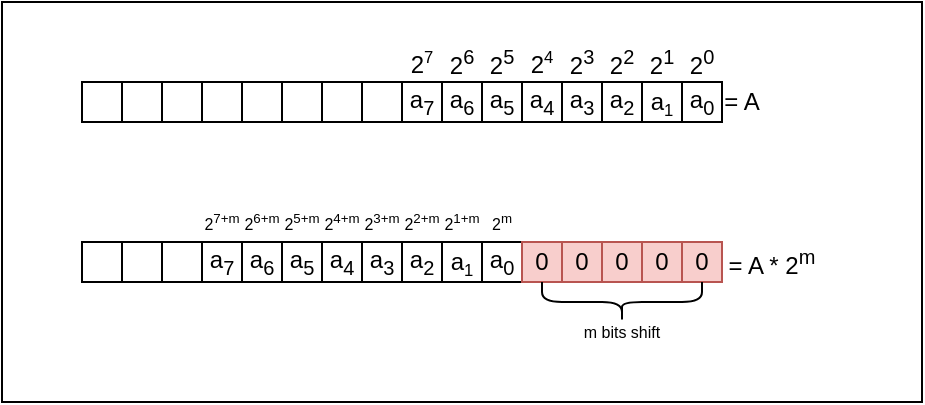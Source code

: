 <mxfile version="20.8.16" type="device"><diagram name="Page-1" id="A1mfv8qRTFaEPaLLO_ma"><mxGraphModel dx="683" dy="407" grid="1" gridSize="10" guides="1" tooltips="1" connect="1" arrows="1" fold="1" page="1" pageScale="1" pageWidth="827" pageHeight="1169" math="0" shadow="0"><root><mxCell id="0"/><mxCell id="1" parent="0"/><mxCell id="aoh1v8ySShC6RSkiDCJv-136" value="" style="rounded=0;whiteSpace=wrap;html=1;fontSize=8;" vertex="1" parent="1"><mxGeometry x="120" y="40" width="460" height="200" as="geometry"/></mxCell><mxCell id="aoh1v8ySShC6RSkiDCJv-72" value="" style="rounded=0;whiteSpace=wrap;html=1;" vertex="1" parent="1"><mxGeometry x="180" y="80" width="20" height="20" as="geometry"/></mxCell><mxCell id="aoh1v8ySShC6RSkiDCJv-73" value="" style="rounded=0;whiteSpace=wrap;html=1;" vertex="1" parent="1"><mxGeometry x="200" y="80" width="20" height="20" as="geometry"/></mxCell><mxCell id="aoh1v8ySShC6RSkiDCJv-74" value="" style="rounded=0;whiteSpace=wrap;html=1;" vertex="1" parent="1"><mxGeometry x="220" y="80" width="20" height="20" as="geometry"/></mxCell><mxCell id="aoh1v8ySShC6RSkiDCJv-75" value="" style="rounded=0;whiteSpace=wrap;html=1;" vertex="1" parent="1"><mxGeometry x="240" y="80" width="20" height="20" as="geometry"/></mxCell><mxCell id="aoh1v8ySShC6RSkiDCJv-76" value="" style="rounded=0;whiteSpace=wrap;html=1;" vertex="1" parent="1"><mxGeometry x="260" y="80" width="20" height="20" as="geometry"/></mxCell><mxCell id="aoh1v8ySShC6RSkiDCJv-77" value="" style="rounded=0;whiteSpace=wrap;html=1;" vertex="1" parent="1"><mxGeometry x="280" y="80" width="20" height="20" as="geometry"/></mxCell><mxCell id="aoh1v8ySShC6RSkiDCJv-78" value="" style="rounded=0;whiteSpace=wrap;html=1;" vertex="1" parent="1"><mxGeometry x="300" y="80" width="20" height="20" as="geometry"/></mxCell><mxCell id="aoh1v8ySShC6RSkiDCJv-79" value="a&lt;sub&gt;7&lt;/sub&gt;" style="rounded=0;whiteSpace=wrap;html=1;" vertex="1" parent="1"><mxGeometry x="320" y="80" width="20" height="20" as="geometry"/></mxCell><mxCell id="aoh1v8ySShC6RSkiDCJv-80" value="a&lt;sub&gt;6&lt;/sub&gt;" style="rounded=0;whiteSpace=wrap;html=1;" vertex="1" parent="1"><mxGeometry x="340" y="80" width="20" height="20" as="geometry"/></mxCell><mxCell id="aoh1v8ySShC6RSkiDCJv-81" value="a&lt;sub&gt;5&lt;/sub&gt;" style="rounded=0;whiteSpace=wrap;html=1;" vertex="1" parent="1"><mxGeometry x="360" y="80" width="20" height="20" as="geometry"/></mxCell><mxCell id="aoh1v8ySShC6RSkiDCJv-82" value="a&lt;sub&gt;4&lt;/sub&gt;" style="rounded=0;whiteSpace=wrap;html=1;" vertex="1" parent="1"><mxGeometry x="380" y="80" width="20" height="20" as="geometry"/></mxCell><mxCell id="aoh1v8ySShC6RSkiDCJv-83" value="a&lt;sub&gt;3&lt;/sub&gt;" style="rounded=0;whiteSpace=wrap;html=1;" vertex="1" parent="1"><mxGeometry x="400" y="80" width="20" height="20" as="geometry"/></mxCell><mxCell id="aoh1v8ySShC6RSkiDCJv-85" value="a&lt;span style=&quot;font-size: 10px;&quot;&gt;&lt;sub&gt;1&lt;/sub&gt;&lt;/span&gt;" style="rounded=0;whiteSpace=wrap;html=1;" vertex="1" parent="1"><mxGeometry x="440" y="80" width="20" height="20" as="geometry"/></mxCell><mxCell id="aoh1v8ySShC6RSkiDCJv-86" value="a&lt;sub&gt;0&lt;/sub&gt;" style="rounded=0;whiteSpace=wrap;html=1;" vertex="1" parent="1"><mxGeometry x="460" y="80" width="20" height="20" as="geometry"/></mxCell><mxCell id="aoh1v8ySShC6RSkiDCJv-88" value="= A" style="text;html=1;strokeColor=none;fillColor=none;align=center;verticalAlign=middle;whiteSpace=wrap;rounded=0;" vertex="1" parent="1"><mxGeometry x="480" y="75" width="20" height="30" as="geometry"/></mxCell><mxCell id="aoh1v8ySShC6RSkiDCJv-90" value="a&lt;sub&gt;2&lt;/sub&gt;" style="rounded=0;whiteSpace=wrap;html=1;" vertex="1" parent="1"><mxGeometry x="420" y="80" width="20" height="20" as="geometry"/></mxCell><mxCell id="aoh1v8ySShC6RSkiDCJv-91" value="2&lt;sup&gt;0&lt;/sup&gt;" style="text;html=1;strokeColor=none;fillColor=none;align=center;verticalAlign=middle;whiteSpace=wrap;rounded=0;" vertex="1" parent="1"><mxGeometry x="460" y="60" width="20" height="20" as="geometry"/></mxCell><mxCell id="aoh1v8ySShC6RSkiDCJv-92" value="2&lt;sup&gt;1&lt;/sup&gt;" style="text;html=1;strokeColor=none;fillColor=none;align=center;verticalAlign=middle;whiteSpace=wrap;rounded=0;" vertex="1" parent="1"><mxGeometry x="440" y="60" width="20" height="20" as="geometry"/></mxCell><mxCell id="aoh1v8ySShC6RSkiDCJv-94" value="2&lt;sup&gt;2&lt;/sup&gt;" style="text;html=1;strokeColor=none;fillColor=none;align=center;verticalAlign=middle;whiteSpace=wrap;rounded=0;" vertex="1" parent="1"><mxGeometry x="420" y="60" width="20" height="20" as="geometry"/></mxCell><mxCell id="aoh1v8ySShC6RSkiDCJv-95" value="2&lt;sup&gt;3&lt;/sup&gt;" style="text;html=1;strokeColor=none;fillColor=none;align=center;verticalAlign=middle;whiteSpace=wrap;rounded=0;" vertex="1" parent="1"><mxGeometry x="400" y="60" width="20" height="20" as="geometry"/></mxCell><mxCell id="aoh1v8ySShC6RSkiDCJv-96" value="2&lt;span style=&quot;font-size: 10px;&quot;&gt;&lt;sup&gt;4&lt;/sup&gt;&lt;/span&gt;" style="text;html=1;strokeColor=none;fillColor=none;align=center;verticalAlign=middle;whiteSpace=wrap;rounded=0;" vertex="1" parent="1"><mxGeometry x="380" y="60" width="20" height="20" as="geometry"/></mxCell><mxCell id="aoh1v8ySShC6RSkiDCJv-98" value="2&lt;sup&gt;5&lt;/sup&gt;" style="text;html=1;strokeColor=none;fillColor=none;align=center;verticalAlign=middle;whiteSpace=wrap;rounded=0;" vertex="1" parent="1"><mxGeometry x="360" y="60" width="20" height="20" as="geometry"/></mxCell><mxCell id="aoh1v8ySShC6RSkiDCJv-99" value="2&lt;sup&gt;6&lt;/sup&gt;" style="text;html=1;strokeColor=none;fillColor=none;align=center;verticalAlign=middle;whiteSpace=wrap;rounded=0;" vertex="1" parent="1"><mxGeometry x="340" y="60" width="20" height="20" as="geometry"/></mxCell><mxCell id="aoh1v8ySShC6RSkiDCJv-100" value="2&lt;span style=&quot;font-size: 10px;&quot;&gt;&lt;sup&gt;7&lt;/sup&gt;&lt;/span&gt;" style="text;html=1;strokeColor=none;fillColor=none;align=center;verticalAlign=middle;whiteSpace=wrap;rounded=0;" vertex="1" parent="1"><mxGeometry x="320" y="60" width="20" height="20" as="geometry"/></mxCell><mxCell id="aoh1v8ySShC6RSkiDCJv-108" value="" style="rounded=0;whiteSpace=wrap;html=1;" vertex="1" parent="1"><mxGeometry x="200" y="160" width="20" height="20" as="geometry"/></mxCell><mxCell id="aoh1v8ySShC6RSkiDCJv-109" value="a&lt;sub&gt;7&lt;/sub&gt;" style="rounded=0;whiteSpace=wrap;html=1;" vertex="1" parent="1"><mxGeometry x="220" y="160" width="20" height="20" as="geometry"/></mxCell><mxCell id="aoh1v8ySShC6RSkiDCJv-110" value="a&lt;sub&gt;6&lt;/sub&gt;" style="rounded=0;whiteSpace=wrap;html=1;" vertex="1" parent="1"><mxGeometry x="240" y="160" width="20" height="20" as="geometry"/></mxCell><mxCell id="aoh1v8ySShC6RSkiDCJv-111" value="a&lt;sub&gt;5&lt;/sub&gt;" style="rounded=0;whiteSpace=wrap;html=1;" vertex="1" parent="1"><mxGeometry x="260" y="160" width="20" height="20" as="geometry"/></mxCell><mxCell id="aoh1v8ySShC6RSkiDCJv-112" value="a&lt;sub&gt;4&lt;/sub&gt;" style="rounded=0;whiteSpace=wrap;html=1;" vertex="1" parent="1"><mxGeometry x="280" y="160" width="20" height="20" as="geometry"/></mxCell><mxCell id="aoh1v8ySShC6RSkiDCJv-113" value="a&lt;sub&gt;3&lt;/sub&gt;" style="rounded=0;whiteSpace=wrap;html=1;" vertex="1" parent="1"><mxGeometry x="300" y="160" width="20" height="20" as="geometry"/></mxCell><mxCell id="aoh1v8ySShC6RSkiDCJv-114" value="a&lt;span style=&quot;font-size: 10px;&quot;&gt;&lt;sub&gt;1&lt;/sub&gt;&lt;/span&gt;" style="rounded=0;whiteSpace=wrap;html=1;" vertex="1" parent="1"><mxGeometry x="340" y="160" width="20" height="20" as="geometry"/></mxCell><mxCell id="aoh1v8ySShC6RSkiDCJv-115" value="a&lt;sub&gt;0&lt;/sub&gt;" style="rounded=0;whiteSpace=wrap;html=1;" vertex="1" parent="1"><mxGeometry x="360" y="160" width="20" height="20" as="geometry"/></mxCell><mxCell id="aoh1v8ySShC6RSkiDCJv-116" value="= A * 2&lt;sup&gt;m&lt;/sup&gt;" style="text;html=1;strokeColor=none;fillColor=none;align=center;verticalAlign=middle;whiteSpace=wrap;rounded=0;" vertex="1" parent="1"><mxGeometry x="480" y="155" width="50" height="30" as="geometry"/></mxCell><mxCell id="aoh1v8ySShC6RSkiDCJv-117" value="a&lt;sub&gt;2&lt;/sub&gt;" style="rounded=0;whiteSpace=wrap;html=1;" vertex="1" parent="1"><mxGeometry x="320" y="160" width="20" height="20" as="geometry"/></mxCell><mxCell id="aoh1v8ySShC6RSkiDCJv-118" value="&lt;font style=&quot;font-size: 8px;&quot;&gt;2&lt;sup&gt;m&lt;/sup&gt;&lt;/font&gt;" style="text;html=1;strokeColor=none;fillColor=none;align=center;verticalAlign=middle;whiteSpace=wrap;rounded=0;" vertex="1" parent="1"><mxGeometry x="360" y="140" width="20" height="20" as="geometry"/></mxCell><mxCell id="aoh1v8ySShC6RSkiDCJv-119" value="&lt;font style=&quot;font-size: 8px;&quot;&gt;2&lt;sup&gt;1+m&lt;/sup&gt;&lt;/font&gt;" style="text;html=1;strokeColor=none;fillColor=none;align=center;verticalAlign=middle;whiteSpace=wrap;rounded=0;" vertex="1" parent="1"><mxGeometry x="340" y="140" width="20" height="20" as="geometry"/></mxCell><mxCell id="aoh1v8ySShC6RSkiDCJv-120" value="&lt;font style=&quot;font-size: 8px;&quot;&gt;2&lt;sup&gt;2+m&lt;/sup&gt;&lt;/font&gt;" style="text;html=1;strokeColor=none;fillColor=none;align=center;verticalAlign=middle;whiteSpace=wrap;rounded=0;" vertex="1" parent="1"><mxGeometry x="320" y="140" width="20" height="20" as="geometry"/></mxCell><mxCell id="aoh1v8ySShC6RSkiDCJv-121" value="&lt;font style=&quot;font-size: 8px;&quot;&gt;2&lt;sup&gt;3+m&lt;/sup&gt;&lt;/font&gt;" style="text;html=1;strokeColor=none;fillColor=none;align=center;verticalAlign=middle;whiteSpace=wrap;rounded=0;" vertex="1" parent="1"><mxGeometry x="300" y="140" width="20" height="20" as="geometry"/></mxCell><mxCell id="aoh1v8ySShC6RSkiDCJv-122" value="&lt;font style=&quot;font-size: 8px;&quot;&gt;2&lt;sup style=&quot;&quot;&gt;4+m&lt;/sup&gt;&lt;/font&gt;" style="text;html=1;strokeColor=none;fillColor=none;align=center;verticalAlign=middle;whiteSpace=wrap;rounded=0;" vertex="1" parent="1"><mxGeometry x="280" y="140" width="20" height="20" as="geometry"/></mxCell><mxCell id="aoh1v8ySShC6RSkiDCJv-123" value="&lt;font style=&quot;font-size: 8px;&quot;&gt;2&lt;sup&gt;5+m&lt;/sup&gt;&lt;/font&gt;" style="text;html=1;strokeColor=none;fillColor=none;align=center;verticalAlign=middle;whiteSpace=wrap;rounded=0;" vertex="1" parent="1"><mxGeometry x="260" y="140" width="20" height="20" as="geometry"/></mxCell><mxCell id="aoh1v8ySShC6RSkiDCJv-124" value="&lt;font style=&quot;font-size: 8px;&quot;&gt;2&lt;sup&gt;6+m&lt;/sup&gt;&lt;/font&gt;" style="text;html=1;strokeColor=none;fillColor=none;align=center;verticalAlign=middle;whiteSpace=wrap;rounded=0;" vertex="1" parent="1"><mxGeometry x="240" y="140" width="20" height="20" as="geometry"/></mxCell><mxCell id="aoh1v8ySShC6RSkiDCJv-125" value="&lt;font style=&quot;font-size: 8px;&quot;&gt;2&lt;sup style=&quot;&quot;&gt;7+m&lt;/sup&gt;&lt;/font&gt;" style="text;html=1;strokeColor=none;fillColor=none;align=center;verticalAlign=middle;whiteSpace=wrap;rounded=0;" vertex="1" parent="1"><mxGeometry x="220" y="140" width="20" height="20" as="geometry"/></mxCell><mxCell id="aoh1v8ySShC6RSkiDCJv-126" value="" style="rounded=0;whiteSpace=wrap;html=1;" vertex="1" parent="1"><mxGeometry x="180" y="160" width="20" height="20" as="geometry"/></mxCell><mxCell id="aoh1v8ySShC6RSkiDCJv-127" value="" style="rounded=0;whiteSpace=wrap;html=1;" vertex="1" parent="1"><mxGeometry x="160" y="160" width="20" height="20" as="geometry"/></mxCell><mxCell id="aoh1v8ySShC6RSkiDCJv-128" value="0" style="rounded=0;whiteSpace=wrap;html=1;fillColor=#f8cecc;strokeColor=#b85450;" vertex="1" parent="1"><mxGeometry x="380" y="160" width="20" height="20" as="geometry"/></mxCell><mxCell id="aoh1v8ySShC6RSkiDCJv-129" value="0" style="rounded=0;whiteSpace=wrap;html=1;fillColor=#f8cecc;strokeColor=#b85450;" vertex="1" parent="1"><mxGeometry x="400" y="160" width="20" height="20" as="geometry"/></mxCell><mxCell id="aoh1v8ySShC6RSkiDCJv-130" value="0" style="rounded=0;whiteSpace=wrap;html=1;fillColor=#f8cecc;strokeColor=#b85450;" vertex="1" parent="1"><mxGeometry x="420" y="160" width="20" height="20" as="geometry"/></mxCell><mxCell id="aoh1v8ySShC6RSkiDCJv-131" value="0" style="rounded=0;whiteSpace=wrap;html=1;fillColor=#f8cecc;strokeColor=#b85450;" vertex="1" parent="1"><mxGeometry x="440" y="160" width="20" height="20" as="geometry"/></mxCell><mxCell id="aoh1v8ySShC6RSkiDCJv-132" value="0" style="rounded=0;whiteSpace=wrap;html=1;fillColor=#f8cecc;strokeColor=#b85450;" vertex="1" parent="1"><mxGeometry x="460" y="160" width="20" height="20" as="geometry"/></mxCell><mxCell id="aoh1v8ySShC6RSkiDCJv-133" value="" style="rounded=0;whiteSpace=wrap;html=1;" vertex="1" parent="1"><mxGeometry x="160" y="80" width="20" height="20" as="geometry"/></mxCell><mxCell id="aoh1v8ySShC6RSkiDCJv-134" value="" style="shape=curlyBracket;whiteSpace=wrap;html=1;rounded=1;labelPosition=left;verticalLabelPosition=middle;align=right;verticalAlign=middle;fontSize=8;rotation=-90;" vertex="1" parent="1"><mxGeometry x="420" y="150" width="20" height="80" as="geometry"/></mxCell><mxCell id="aoh1v8ySShC6RSkiDCJv-135" value="m bits shift" style="text;html=1;strokeColor=none;fillColor=none;align=center;verticalAlign=middle;whiteSpace=wrap;rounded=0;fontSize=8;" vertex="1" parent="1"><mxGeometry x="400" y="190" width="60" height="30" as="geometry"/></mxCell></root></mxGraphModel></diagram></mxfile>